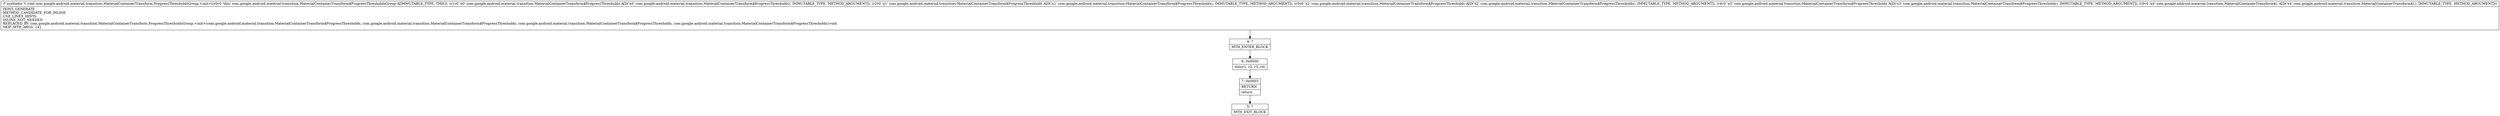 digraph "CFG forcom.google.android.material.transition.MaterialContainerTransform.ProgressThresholdsGroup.\<init\>(Lcom\/google\/android\/material\/transition\/MaterialContainerTransform$ProgressThresholds;Lcom\/google\/android\/material\/transition\/MaterialContainerTransform$ProgressThresholds;Lcom\/google\/android\/material\/transition\/MaterialContainerTransform$ProgressThresholds;Lcom\/google\/android\/material\/transition\/MaterialContainerTransform$ProgressThresholds;Lcom\/google\/android\/material\/transition\/MaterialContainerTransform$1;)V" {
Node_4 [shape=record,label="{4\:\ ?|MTH_ENTER_BLOCK\l}"];
Node_6 [shape=record,label="{6\:\ 0x0000|this(r1, r2, r3, r4)\l}"];
Node_7 [shape=record,label="{7\:\ 0x0003|RETURN\l|return\l}"];
Node_5 [shape=record,label="{5\:\ ?|MTH_EXIT_BLOCK\l}"];
MethodNode[shape=record,label="{\/* synthetic *\/ void com.google.android.material.transition.MaterialContainerTransform.ProgressThresholdsGroup.\<init\>((r0v0 'this' com.google.android.material.transition.MaterialContainerTransform$ProgressThresholdsGroup A[IMMUTABLE_TYPE, THIS]), (r1v0 'x0' com.google.android.material.transition.MaterialContainerTransform$ProgressThresholds A[D('x0' com.google.android.material.transition.MaterialContainerTransform$ProgressThresholds), IMMUTABLE_TYPE, METHOD_ARGUMENT]), (r2v0 'x1' com.google.android.material.transition.MaterialContainerTransform$ProgressThresholds A[D('x1' com.google.android.material.transition.MaterialContainerTransform$ProgressThresholds), IMMUTABLE_TYPE, METHOD_ARGUMENT]), (r3v0 'x2' com.google.android.material.transition.MaterialContainerTransform$ProgressThresholds A[D('x2' com.google.android.material.transition.MaterialContainerTransform$ProgressThresholds), IMMUTABLE_TYPE, METHOD_ARGUMENT]), (r4v0 'x3' com.google.android.material.transition.MaterialContainerTransform$ProgressThresholds A[D('x3' com.google.android.material.transition.MaterialContainerTransform$ProgressThresholds), IMMUTABLE_TYPE, METHOD_ARGUMENT]), (r5v0 'x4' com.google.android.material.transition.MaterialContainerTransform$1 A[D('x4' com.google.android.material.transition.MaterialContainerTransform$1), IMMUTABLE_TYPE, METHOD_ARGUMENT]))  | DONT_GENERATE\lMETHOD_CANDIDATE_FOR_INLINE\lUSE_LINES_HINTS\lINLINE_NOT_NEEDED\lREPLACED_BY: com.google.android.material.transition.MaterialContainerTransform.ProgressThresholdsGroup.\<init\>(com.google.android.material.transition.MaterialContainerTransform$ProgressThresholds, com.google.android.material.transition.MaterialContainerTransform$ProgressThresholds, com.google.android.material.transition.MaterialContainerTransform$ProgressThresholds, com.google.android.material.transition.MaterialContainerTransform$ProgressThresholds):void\lSKIP_MTH_ARGS: \{4\}\l}"];
MethodNode -> Node_4;Node_4 -> Node_6;
Node_6 -> Node_7;
Node_7 -> Node_5;
}

